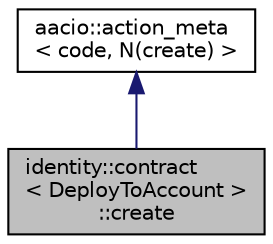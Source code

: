 digraph "identity::contract&lt; DeployToAccount &gt;::create"
{
  edge [fontname="Helvetica",fontsize="10",labelfontname="Helvetica",labelfontsize="10"];
  node [fontname="Helvetica",fontsize="10",shape=record];
  Node2 [label="identity::contract\l\< DeployToAccount \>\l::create",height=0.2,width=0.4,color="black", fillcolor="grey75", style="filled", fontcolor="black"];
  Node3 -> Node2 [dir="back",color="midnightblue",fontsize="10",style="solid"];
  Node3 [label="aacio::action_meta\l\< code, N(create) \>",height=0.2,width=0.4,color="black", fillcolor="white", style="filled",URL="$structaacio_1_1action__meta.html"];
}
